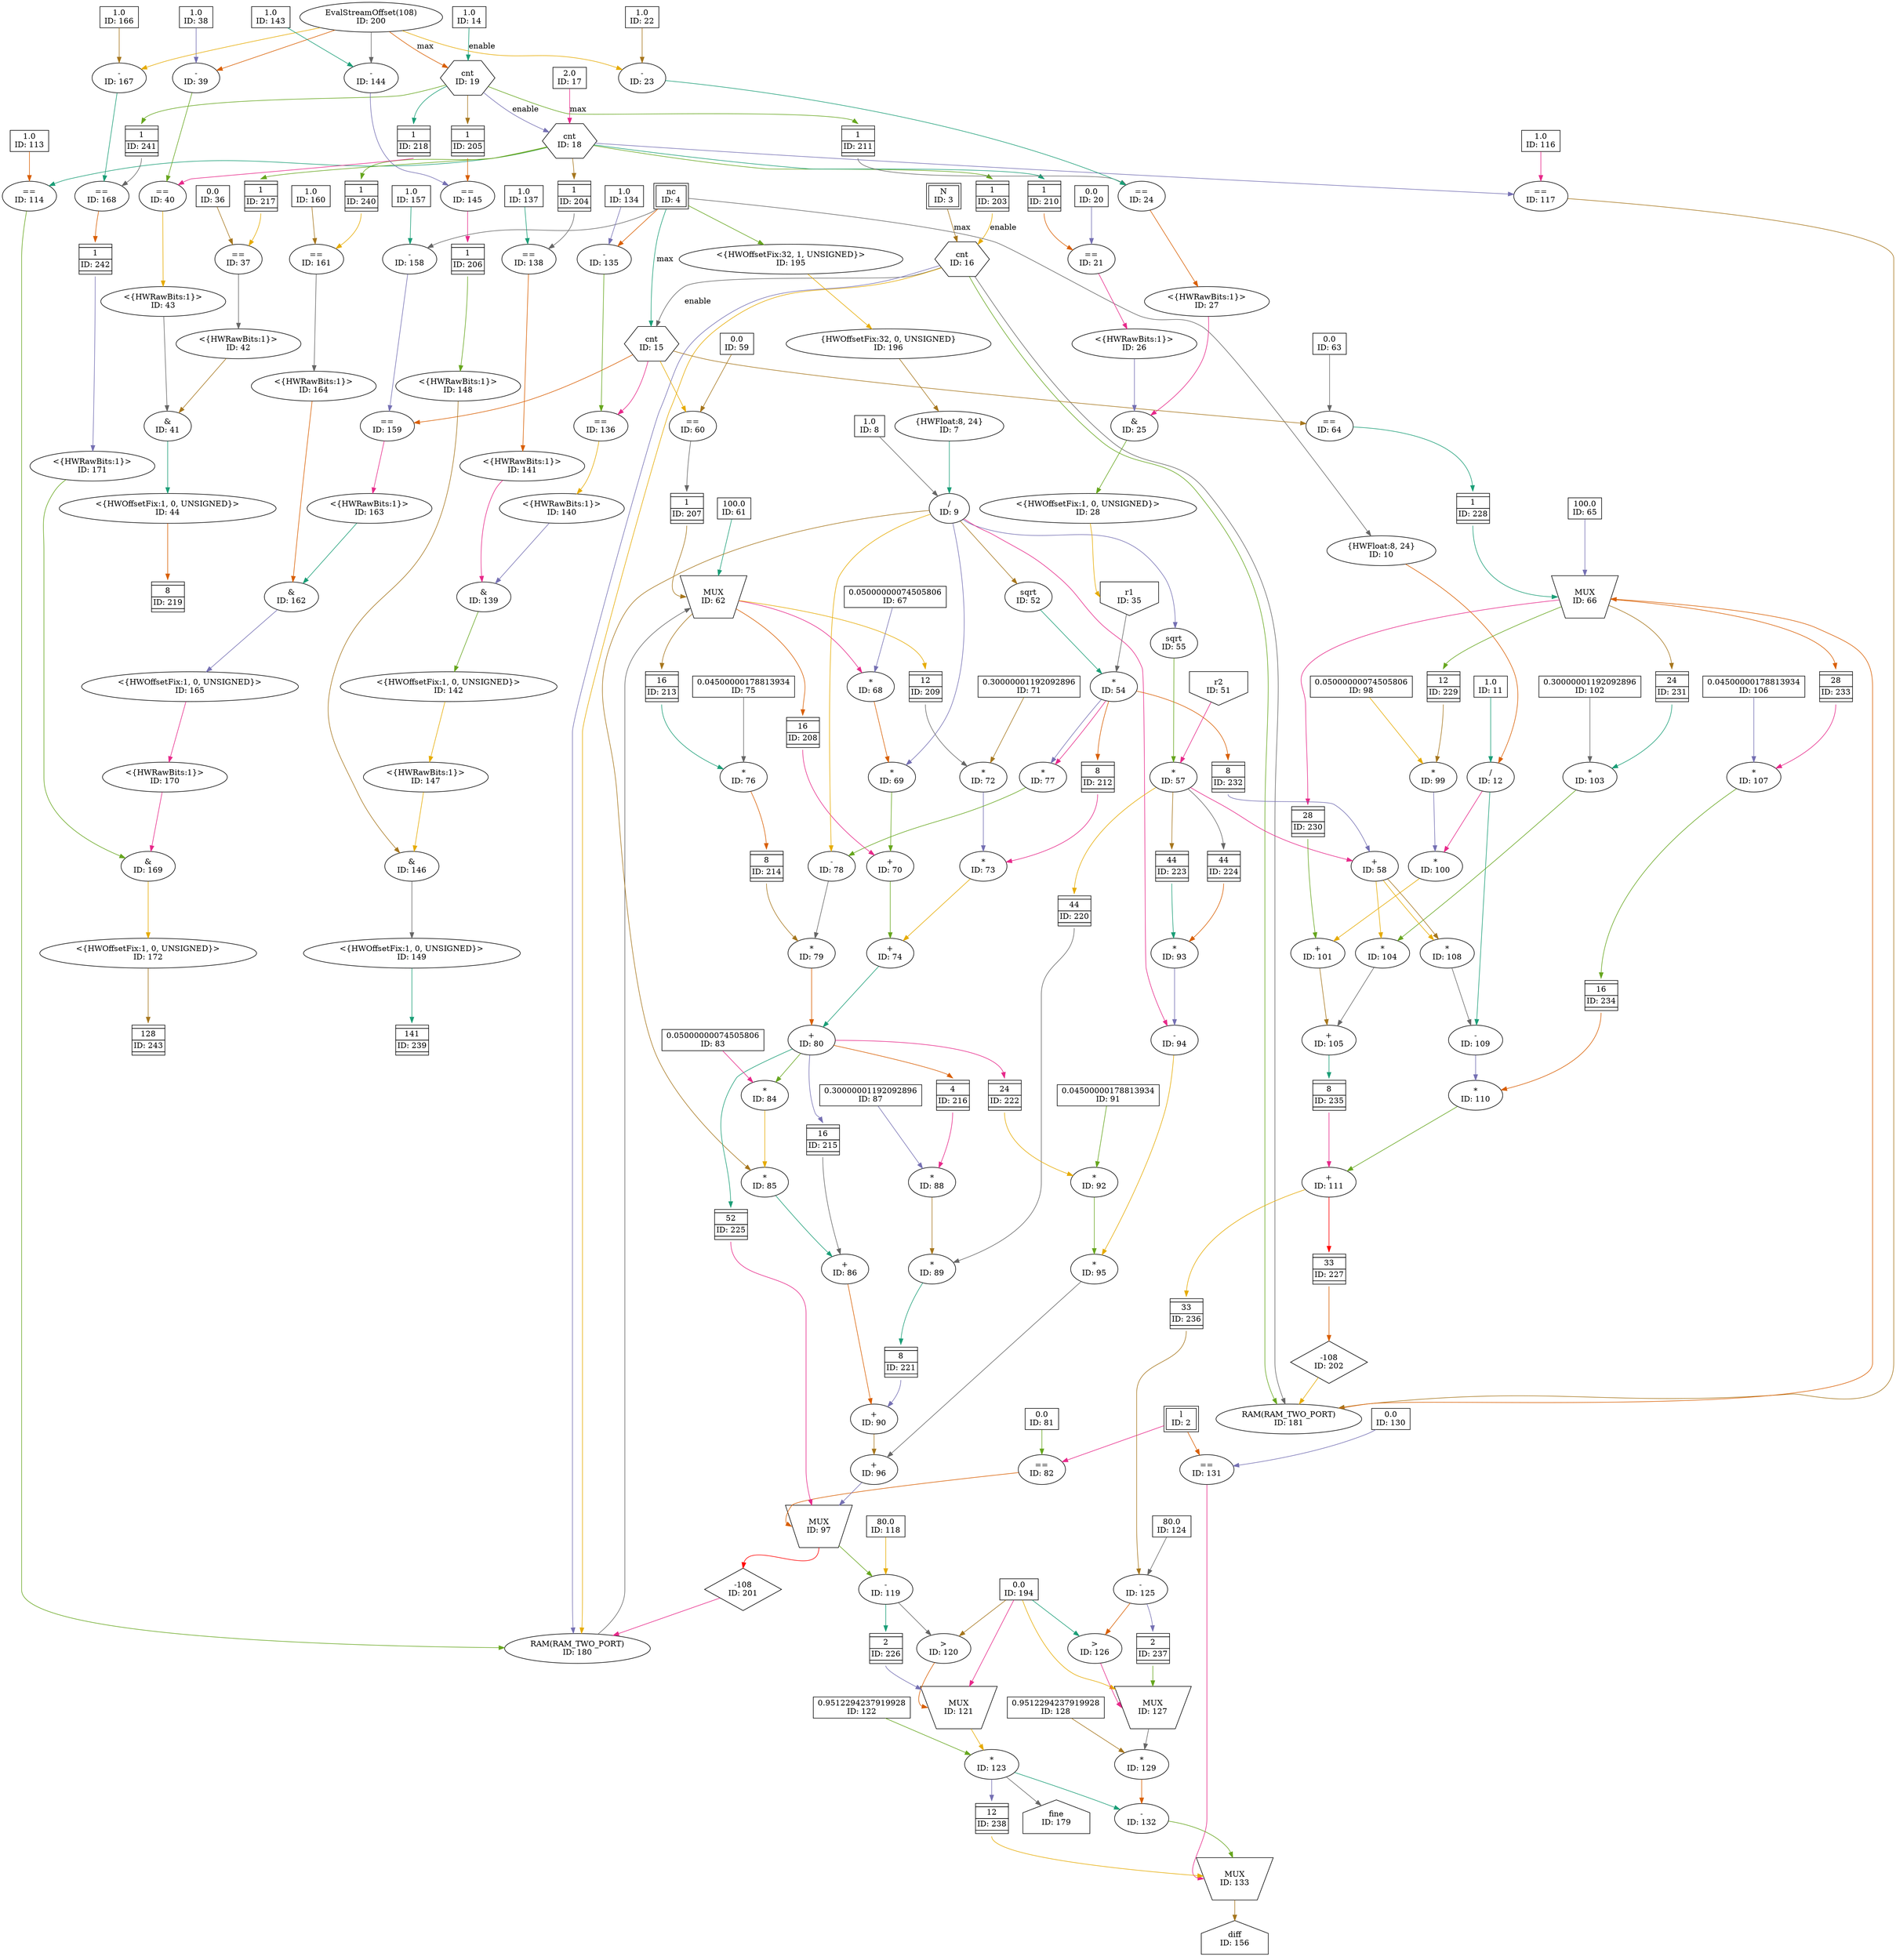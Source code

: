 digraph NebMLMCStreamKernel_scheduled_2{
	NodeConstantRawBits14 [shape=box, label="1.0\nID: 14"];
	NodeEvalStreamOffset200 [label="EvalStreamOffset(108)\nID: 200"];
	NodeCounterV119 [shape=hexagon, label="cnt\nID: 19"];
	NodeConstantDouble17 [shape=box, label="2.0\nID: 17"];
	NodeCounterV118 [shape=hexagon, label="cnt\nID: 18"];
	NodeFIFO203 [shape=plaintext, label=<<TABLE BORDER="0" CELLSPACING="0" CELLBORDER="1"> <TR><TD></TD></TR><TR><TD>1</TD></TR><TR><TD>ID: 203</TD></TR> <TR><TD></TD></TR> </TABLE>>];
	NodeInputMappedReg3 [shape=box, peripheries=2, label="N\nID: 3"];
	NodeCounterV116 [shape=hexagon, label="cnt\nID: 16"];
	NodeInputMappedReg4 [shape=box, peripheries=2, label="nc\nID: 4"];
	NodeCounterV115 [shape=hexagon, label="cnt\nID: 15"];
	NodeConstantDouble134 [shape=box, label="1.0\nID: 134"];
	NodeSub135 [label="-\nID: 135"];
	NodeEq136 [label="==\nID: 136"];
	NodeReinterpret140 [label="<{HWRawBits:1}>\nID: 140"];
	NodeFIFO204 [shape=plaintext, label=<<TABLE BORDER="0" CELLSPACING="0" CELLBORDER="1"> <TR><TD></TD></TR><TR><TD>1</TD></TR><TR><TD>ID: 204</TD></TR> <TR><TD></TD></TR> </TABLE>>];
	NodeConstantDouble137 [shape=box, label="1.0\nID: 137"];
	NodeEq138 [label="==\nID: 138"];
	NodeReinterpret141 [label="<{HWRawBits:1}>\nID: 141"];
	NodeAnd139 [label="&\nID: 139"];
	NodeReinterpret142 [label="<{HWOffsetFix:1, 0, UNSIGNED}>\nID: 142"];
	NodeReinterpret147 [label="<{HWRawBits:1}>\nID: 147"];
	NodeFIFO205 [shape=plaintext, label=<<TABLE BORDER="0" CELLSPACING="0" CELLBORDER="1"> <TR><TD></TD></TR><TR><TD>1</TD></TR><TR><TD>ID: 205</TD></TR> <TR><TD></TD></TR> </TABLE>>];
	NodeConstantDouble143 [shape=box, label="1.0\nID: 143"];
	NodeSub144 [label="-\nID: 144"];
	NodeEq145 [label="==\nID: 145"];
	NodeFIFO206 [shape=plaintext, label=<<TABLE BORDER="0" CELLSPACING="0" CELLBORDER="1"> <TR><TD></TD></TR><TR><TD>1</TD></TR><TR><TD>ID: 206</TD></TR> <TR><TD></TD></TR> </TABLE>>];
	NodeReinterpret148 [label="<{HWRawBits:1}>\nID: 148"];
	NodeAnd146 [label="&\nID: 146"];
	NodeReinterpret149 [label="<{HWOffsetFix:1, 0, UNSIGNED}>\nID: 149"];
	NodeFIFO239 [shape=plaintext, label=<<TABLE BORDER="0" CELLSPACING="0" CELLBORDER="1"> <TR><TD></TD></TR><TR><TD>141</TD></TR><TR><TD>ID: 239</TD></TR> <TR><TD></TD></TR> </TABLE>>];
	NodeInputMappedReg2 [shape=box, peripheries=2, label="l\nID: 2"];
	NodeConstantDouble130 [shape=box, label="0.0\nID: 130"];
	NodeEq131 [label="==\nID: 131"];
	NodeConstantDouble122 [shape=box, label="0.9512294237919928\nID: 122"];
	NodeConstantRawBits194 [shape=box, label="0.0\nID: 194"];
	NodeConstantDouble81 [shape=box, label="0.0\nID: 81"];
	NodeEq82 [label="==\nID: 82"];
	NodeConstantDouble59 [shape=box, label="0.0\nID: 59"];
	NodeEq60 [label="==\nID: 60"];
	NodeFIFO207 [shape=plaintext, label=<<TABLE BORDER="0" CELLSPACING="0" CELLBORDER="1"> <TR><TD></TD></TR><TR><TD>1</TD></TR><TR><TD>ID: 207</TD></TR> <TR><TD></TD></TR> </TABLE>>];
	NodeStreamOffset201 [shape=diamond, label="-108\nID: 201"];
	NodeConstantDouble113 [shape=box, label="1.0\nID: 113"];
	NodeEq114 [label="==\nID: 114"];
	NodeRAM180 [label="RAM(RAM_TWO_PORT)\nID: 180"];
	NodeConstantRawBits61 [shape=box, label="100.0\nID: 61"];
	NodeMux62 [shape=invtrapezium, label="MUX\nID: 62", height=0.5];
	NodeFIFO208 [shape=plaintext, label=<<TABLE BORDER="0" CELLSPACING="0" CELLBORDER="1"> <TR><TD></TD></TR><TR><TD>16</TD></TR><TR><TD>ID: 208</TD></TR> <TR><TD></TD></TR> </TABLE>>];
	NodeConstantDouble67 [shape=box, label="0.05000000074505806\nID: 67"];
	NodeMul68 [label="*\nID: 68"];
	NodeConstantDouble8 [shape=box, label="1.0\nID: 8"];
	NodeReinterpret195 [label="<{HWOffsetFix:32, 1, UNSIGNED}>\nID: 195"];
	NodeCast196 [label="{HWOffsetFix:32, 0, UNSIGNED}\nID: 196"];
	NodeCast7 [label="{HWFloat:8, 24}\nID: 7"];
	NodeDiv9 [label="/\nID: 9"];
	NodeMul69 [label="*\nID: 69"];
	NodeAdd70 [label="+\nID: 70"];
	NodeConstantDouble71 [shape=box, label="0.30000001192092896\nID: 71"];
	NodeFIFO209 [shape=plaintext, label=<<TABLE BORDER="0" CELLSPACING="0" CELLBORDER="1"> <TR><TD></TD></TR><TR><TD>12</TD></TR><TR><TD>ID: 209</TD></TR> <TR><TD></TD></TR> </TABLE>>];
	NodeMul72 [label="*\nID: 72"];
	NodeFIFO210 [shape=plaintext, label=<<TABLE BORDER="0" CELLSPACING="0" CELLBORDER="1"> <TR><TD></TD></TR><TR><TD>1</TD></TR><TR><TD>ID: 210</TD></TR> <TR><TD></TD></TR> </TABLE>>];
	NodeConstantDouble20 [shape=box, label="0.0\nID: 20"];
	NodeEq21 [label="==\nID: 21"];
	NodeReinterpret26 [label="<{HWRawBits:1}>\nID: 26"];
	NodeFIFO211 [shape=plaintext, label=<<TABLE BORDER="0" CELLSPACING="0" CELLBORDER="1"> <TR><TD></TD></TR><TR><TD>1</TD></TR><TR><TD>ID: 211</TD></TR> <TR><TD></TD></TR> </TABLE>>];
	NodeConstantDouble22 [shape=box, label="1.0\nID: 22"];
	NodeSub23 [label="-\nID: 23"];
	NodeEq24 [label="==\nID: 24"];
	NodeReinterpret27 [label="<{HWRawBits:1}>\nID: 27"];
	NodeAnd25 [label="&\nID: 25"];
	NodeReinterpret28 [label="<{HWOffsetFix:1, 0, UNSIGNED}>\nID: 28"];
	NodeInput35 [shape=invhouse, label="r1\nID: 35"];
	NodeSqrt52 [label="sqrt\nID: 52"];
	NodeMul54 [label="*\nID: 54"];
	NodeFIFO212 [shape=plaintext, label=<<TABLE BORDER="0" CELLSPACING="0" CELLBORDER="1"> <TR><TD></TD></TR><TR><TD>8</TD></TR><TR><TD>ID: 212</TD></TR> <TR><TD></TD></TR> </TABLE>>];
	NodeMul73 [label="*\nID: 73"];
	NodeAdd74 [label="+\nID: 74"];
	NodeConstantDouble75 [shape=box, label="0.04500000178813934\nID: 75"];
	NodeFIFO213 [shape=plaintext, label=<<TABLE BORDER="0" CELLSPACING="0" CELLBORDER="1"> <TR><TD></TD></TR><TR><TD>16</TD></TR><TR><TD>ID: 213</TD></TR> <TR><TD></TD></TR> </TABLE>>];
	NodeMul76 [label="*\nID: 76"];
	NodeFIFO214 [shape=plaintext, label=<<TABLE BORDER="0" CELLSPACING="0" CELLBORDER="1"> <TR><TD></TD></TR><TR><TD>8</TD></TR><TR><TD>ID: 214</TD></TR> <TR><TD></TD></TR> </TABLE>>];
	NodeMul77 [label="*\nID: 77"];
	NodeSub78 [label="-\nID: 78"];
	NodeMul79 [label="*\nID: 79"];
	NodeAdd80 [label="+\nID: 80"];
	NodeFIFO215 [shape=plaintext, label=<<TABLE BORDER="0" CELLSPACING="0" CELLBORDER="1"> <TR><TD></TD></TR><TR><TD>16</TD></TR><TR><TD>ID: 215</TD></TR> <TR><TD></TD></TR> </TABLE>>];
	NodeConstantDouble83 [shape=box, label="0.05000000074505806\nID: 83"];
	NodeMul84 [label="*\nID: 84"];
	NodeMul85 [label="*\nID: 85"];
	NodeAdd86 [label="+\nID: 86"];
	NodeConstantDouble87 [shape=box, label="0.30000001192092896\nID: 87"];
	NodeFIFO216 [shape=plaintext, label=<<TABLE BORDER="0" CELLSPACING="0" CELLBORDER="1"> <TR><TD></TD></TR><TR><TD>4</TD></TR><TR><TD>ID: 216</TD></TR> <TR><TD></TD></TR> </TABLE>>];
	NodeMul88 [label="*\nID: 88"];
	NodeFIFO217 [shape=plaintext, label=<<TABLE BORDER="0" CELLSPACING="0" CELLBORDER="1"> <TR><TD></TD></TR><TR><TD>1</TD></TR><TR><TD>ID: 217</TD></TR> <TR><TD></TD></TR> </TABLE>>];
	NodeConstantDouble36 [shape=box, label="0.0\nID: 36"];
	NodeEq37 [label="==\nID: 37"];
	NodeReinterpret42 [label="<{HWRawBits:1}>\nID: 42"];
	NodeFIFO218 [shape=plaintext, label=<<TABLE BORDER="0" CELLSPACING="0" CELLBORDER="1"> <TR><TD></TD></TR><TR><TD>1</TD></TR><TR><TD>ID: 218</TD></TR> <TR><TD></TD></TR> </TABLE>>];
	NodeConstantDouble38 [shape=box, label="1.0\nID: 38"];
	NodeSub39 [label="-\nID: 39"];
	NodeEq40 [label="==\nID: 40"];
	NodeReinterpret43 [label="<{HWRawBits:1}>\nID: 43"];
	NodeAnd41 [label="&\nID: 41"];
	NodeReinterpret44 [label="<{HWOffsetFix:1, 0, UNSIGNED}>\nID: 44"];
	NodeFIFO219 [shape=plaintext, label=<<TABLE BORDER="0" CELLSPACING="0" CELLBORDER="1"> <TR><TD></TD></TR><TR><TD>8</TD></TR><TR><TD>ID: 219</TD></TR> <TR><TD></TD></TR> </TABLE>>];
	NodeInput51 [shape=invhouse, label="r2\nID: 51"];
	NodeSqrt55 [label="sqrt\nID: 55"];
	NodeMul57 [label="*\nID: 57"];
	NodeFIFO220 [shape=plaintext, label=<<TABLE BORDER="0" CELLSPACING="0" CELLBORDER="1"> <TR><TD></TD></TR><TR><TD>44</TD></TR><TR><TD>ID: 220</TD></TR> <TR><TD></TD></TR> </TABLE>>];
	NodeMul89 [label="*\nID: 89"];
	NodeFIFO221 [shape=plaintext, label=<<TABLE BORDER="0" CELLSPACING="0" CELLBORDER="1"> <TR><TD></TD></TR><TR><TD>8</TD></TR><TR><TD>ID: 221</TD></TR> <TR><TD></TD></TR> </TABLE>>];
	NodeAdd90 [label="+\nID: 90"];
	NodeConstantDouble91 [shape=box, label="0.04500000178813934\nID: 91"];
	NodeFIFO222 [shape=plaintext, label=<<TABLE BORDER="0" CELLSPACING="0" CELLBORDER="1"> <TR><TD></TD></TR><TR><TD>24</TD></TR><TR><TD>ID: 222</TD></TR> <TR><TD></TD></TR> </TABLE>>];
	NodeMul92 [label="*\nID: 92"];
	NodeFIFO223 [shape=plaintext, label=<<TABLE BORDER="0" CELLSPACING="0" CELLBORDER="1"> <TR><TD></TD></TR><TR><TD>44</TD></TR><TR><TD>ID: 223</TD></TR> <TR><TD></TD></TR> </TABLE>>];
	NodeFIFO224 [shape=plaintext, label=<<TABLE BORDER="0" CELLSPACING="0" CELLBORDER="1"> <TR><TD></TD></TR><TR><TD>44</TD></TR><TR><TD>ID: 224</TD></TR> <TR><TD></TD></TR> </TABLE>>];
	NodeMul93 [label="*\nID: 93"];
	NodeSub94 [label="-\nID: 94"];
	NodeMul95 [label="*\nID: 95"];
	NodeAdd96 [label="+\nID: 96"];
	NodeFIFO225 [shape=plaintext, label=<<TABLE BORDER="0" CELLSPACING="0" CELLBORDER="1"> <TR><TD></TD></TR><TR><TD>52</TD></TR><TR><TD>ID: 225</TD></TR> <TR><TD></TD></TR> </TABLE>>];
	NodeMux97 [shape=invtrapezium, label="MUX\nID: 97", height=0.5];
	NodeConstantDouble118 [shape=box, label="80.0\nID: 118"];
	NodeSub119 [label="-\nID: 119"];
	NodeGt120 [label=">\nID: 120"];
	NodeFIFO226 [shape=plaintext, label=<<TABLE BORDER="0" CELLSPACING="0" CELLBORDER="1"> <TR><TD></TD></TR><TR><TD>2</TD></TR><TR><TD>ID: 226</TD></TR> <TR><TD></TD></TR> </TABLE>>];
	NodeMux121 [shape=invtrapezium, label="MUX\nID: 121", height=0.5];
	NodeMul123 [label="*\nID: 123"];
	NodeConstantDouble128 [shape=box, label="0.9512294237919928\nID: 128"];
	NodeConstantDouble63 [shape=box, label="0.0\nID: 63"];
	NodeEq64 [label="==\nID: 64"];
	NodeFIFO228 [shape=plaintext, label=<<TABLE BORDER="0" CELLSPACING="0" CELLBORDER="1"> <TR><TD></TD></TR><TR><TD>1</TD></TR><TR><TD>ID: 228</TD></TR> <TR><TD></TD></TR> </TABLE>>];
	NodeFIFO227 [shape=plaintext, label=<<TABLE BORDER="0" CELLSPACING="0" CELLBORDER="1"> <TR><TD></TD></TR><TR><TD>33</TD></TR><TR><TD>ID: 227</TD></TR> <TR><TD></TD></TR> </TABLE>>];
	NodeStreamOffset202 [shape=diamond, label="-108\nID: 202"];
	NodeConstantDouble116 [shape=box, label="1.0\nID: 116"];
	NodeEq117 [label="==\nID: 117"];
	NodeRAM181 [label="RAM(RAM_TWO_PORT)\nID: 181"];
	NodeConstantRawBits65 [shape=box, label="100.0\nID: 65"];
	NodeMux66 [shape=invtrapezium, label="MUX\nID: 66", height=0.5];
	NodeFIFO230 [shape=plaintext, label=<<TABLE BORDER="0" CELLSPACING="0" CELLBORDER="1"> <TR><TD></TD></TR><TR><TD>28</TD></TR><TR><TD>ID: 230</TD></TR> <TR><TD></TD></TR> </TABLE>>];
	NodeConstantDouble98 [shape=box, label="0.05000000074505806\nID: 98"];
	NodeFIFO229 [shape=plaintext, label=<<TABLE BORDER="0" CELLSPACING="0" CELLBORDER="1"> <TR><TD></TD></TR><TR><TD>12</TD></TR><TR><TD>ID: 229</TD></TR> <TR><TD></TD></TR> </TABLE>>];
	NodeMul99 [label="*\nID: 99"];
	NodeConstantDouble11 [shape=box, label="1.0\nID: 11"];
	NodeCast10 [label="{HWFloat:8, 24}\nID: 10"];
	NodeDiv12 [label="/\nID: 12"];
	NodeMul100 [label="*\nID: 100"];
	NodeAdd101 [label="+\nID: 101"];
	NodeConstantDouble102 [shape=box, label="0.30000001192092896\nID: 102"];
	NodeFIFO231 [shape=plaintext, label=<<TABLE BORDER="0" CELLSPACING="0" CELLBORDER="1"> <TR><TD></TD></TR><TR><TD>24</TD></TR><TR><TD>ID: 231</TD></TR> <TR><TD></TD></TR> </TABLE>>];
	NodeMul103 [label="*\nID: 103"];
	NodeFIFO232 [shape=plaintext, label=<<TABLE BORDER="0" CELLSPACING="0" CELLBORDER="1"> <TR><TD></TD></TR><TR><TD>8</TD></TR><TR><TD>ID: 232</TD></TR> <TR><TD></TD></TR> </TABLE>>];
	NodeAdd58 [label="+\nID: 58"];
	NodeMul104 [label="*\nID: 104"];
	NodeAdd105 [label="+\nID: 105"];
	NodeFIFO235 [shape=plaintext, label=<<TABLE BORDER="0" CELLSPACING="0" CELLBORDER="1"> <TR><TD></TD></TR><TR><TD>8</TD></TR><TR><TD>ID: 235</TD></TR> <TR><TD></TD></TR> </TABLE>>];
	NodeConstantDouble106 [shape=box, label="0.04500000178813934\nID: 106"];
	NodeFIFO233 [shape=plaintext, label=<<TABLE BORDER="0" CELLSPACING="0" CELLBORDER="1"> <TR><TD></TD></TR><TR><TD>28</TD></TR><TR><TD>ID: 233</TD></TR> <TR><TD></TD></TR> </TABLE>>];
	NodeMul107 [label="*\nID: 107"];
	NodeFIFO234 [shape=plaintext, label=<<TABLE BORDER="0" CELLSPACING="0" CELLBORDER="1"> <TR><TD></TD></TR><TR><TD>16</TD></TR><TR><TD>ID: 234</TD></TR> <TR><TD></TD></TR> </TABLE>>];
	NodeMul108 [label="*\nID: 108"];
	NodeSub109 [label="-\nID: 109"];
	NodeMul110 [label="*\nID: 110"];
	NodeAdd111 [label="+\nID: 111"];
	NodeFIFO236 [shape=plaintext, label=<<TABLE BORDER="0" CELLSPACING="0" CELLBORDER="1"> <TR><TD></TD></TR><TR><TD>33</TD></TR><TR><TD>ID: 236</TD></TR> <TR><TD></TD></TR> </TABLE>>];
	NodeConstantDouble124 [shape=box, label="80.0\nID: 124"];
	NodeSub125 [label="-\nID: 125"];
	NodeGt126 [label=">\nID: 126"];
	NodeFIFO237 [shape=plaintext, label=<<TABLE BORDER="0" CELLSPACING="0" CELLBORDER="1"> <TR><TD></TD></TR><TR><TD>2</TD></TR><TR><TD>ID: 237</TD></TR> <TR><TD></TD></TR> </TABLE>>];
	NodeMux127 [shape=invtrapezium, label="MUX\nID: 127", height=0.5];
	NodeMul129 [label="*\nID: 129"];
	NodeSub132 [label="-\nID: 132"];
	NodeFIFO238 [shape=plaintext, label=<<TABLE BORDER="0" CELLSPACING="0" CELLBORDER="1"> <TR><TD></TD></TR><TR><TD>12</TD></TR><TR><TD>ID: 238</TD></TR> <TR><TD></TD></TR> </TABLE>>];
	NodeMux133 [shape=invtrapezium, label="MUX\nID: 133", height=0.5];
	NodeOutput156 [shape=house, label="diff\nID: 156"];
	NodeConstantDouble157 [shape=box, label="1.0\nID: 157"];
	NodeSub158 [label="-\nID: 158"];
	NodeEq159 [label="==\nID: 159"];
	NodeReinterpret163 [label="<{HWRawBits:1}>\nID: 163"];
	NodeFIFO240 [shape=plaintext, label=<<TABLE BORDER="0" CELLSPACING="0" CELLBORDER="1"> <TR><TD></TD></TR><TR><TD>1</TD></TR><TR><TD>ID: 240</TD></TR> <TR><TD></TD></TR> </TABLE>>];
	NodeConstantDouble160 [shape=box, label="1.0\nID: 160"];
	NodeEq161 [label="==\nID: 161"];
	NodeReinterpret164 [label="<{HWRawBits:1}>\nID: 164"];
	NodeAnd162 [label="&\nID: 162"];
	NodeReinterpret165 [label="<{HWOffsetFix:1, 0, UNSIGNED}>\nID: 165"];
	NodeReinterpret170 [label="<{HWRawBits:1}>\nID: 170"];
	NodeFIFO241 [shape=plaintext, label=<<TABLE BORDER="0" CELLSPACING="0" CELLBORDER="1"> <TR><TD></TD></TR><TR><TD>1</TD></TR><TR><TD>ID: 241</TD></TR> <TR><TD></TD></TR> </TABLE>>];
	NodeConstantDouble166 [shape=box, label="1.0\nID: 166"];
	NodeSub167 [label="-\nID: 167"];
	NodeEq168 [label="==\nID: 168"];
	NodeFIFO242 [shape=plaintext, label=<<TABLE BORDER="0" CELLSPACING="0" CELLBORDER="1"> <TR><TD></TD></TR><TR><TD>1</TD></TR><TR><TD>ID: 242</TD></TR> <TR><TD></TD></TR> </TABLE>>];
	NodeReinterpret171 [label="<{HWRawBits:1}>\nID: 171"];
	NodeAnd169 [label="&\nID: 169"];
	NodeReinterpret172 [label="<{HWOffsetFix:1, 0, UNSIGNED}>\nID: 172"];
	NodeFIFO243 [shape=plaintext, label=<<TABLE BORDER="0" CELLSPACING="0" CELLBORDER="1"> <TR><TD></TD></TR><TR><TD>128</TD></TR><TR><TD>ID: 243</TD></TR> <TR><TD></TD></TR> </TABLE>>];
	NodeOutput179 [shape=house, label="fine\nID: 179"];
	NodeConstantRawBits14 -> NodeCounterV119[label="enable" color="/dark28/1" photon_data="EDGE,SrcNode:14,SrcNodePort:value"];
	NodeEvalStreamOffset200 -> NodeCounterV119[label="max" color="/dark28/2" photon_data="EDGE,SrcNode:200,SrcNodePort:output"];
	NodeCounterV119 -> NodeCounterV118[label="enable" color="/dark28/3" photon_data="EDGE,SrcNode:19,SrcNodePort:wrap"];
	NodeConstantDouble17 -> NodeCounterV118[label="max" color="/dark28/4" photon_data="EDGE,SrcNode:17,SrcNodePort:value"];
	NodeCounterV118 -> NodeFIFO203[headport="n" color="/dark28/5" photon_data="EDGE,SrcNode:18,SrcNodePort:wrap"];
	NodeFIFO203 -> NodeCounterV116[label="enable" tailport="s" color="/dark28/6" photon_data="EDGE,SrcNode:203,SrcNodePort:output"];
	NodeInputMappedReg3 -> NodeCounterV116[label="max" color="/dark28/7" photon_data="EDGE,SrcNode:3,SrcNodePort:N"];
	NodeCounterV116 -> NodeCounterV115[label="enable" color="/dark28/8" photon_data="EDGE,SrcNode:16,SrcNodePort:wrap"];
	NodeInputMappedReg4 -> NodeCounterV115[label="max" color="/dark28/1" photon_data="EDGE,SrcNode:4,SrcNodePort:nc"];
	NodeInputMappedReg4 -> NodeSub135[color="/dark28/2" photon_data="EDGE,SrcNode:4,SrcNodePort:nc"];
	NodeConstantDouble134 -> NodeSub135[color="/dark28/3" photon_data="EDGE,SrcNode:134,SrcNodePort:value"];
	NodeCounterV115 -> NodeEq136[color="/dark28/4" photon_data="EDGE,SrcNode:15,SrcNodePort:count"];
	NodeSub135 -> NodeEq136[color="/dark28/5" photon_data="EDGE,SrcNode:135,SrcNodePort:result"];
	NodeEq136 -> NodeReinterpret140[color="/dark28/6" photon_data="EDGE,SrcNode:136,SrcNodePort:result"];
	NodeCounterV118 -> NodeFIFO204[headport="n" color="/dark28/7" photon_data="EDGE,SrcNode:18,SrcNodePort:count"];
	NodeFIFO204 -> NodeEq138[tailport="s" color="/dark28/8" photon_data="EDGE,SrcNode:204,SrcNodePort:output"];
	NodeConstantDouble137 -> NodeEq138[color="/dark28/1" photon_data="EDGE,SrcNode:137,SrcNodePort:value"];
	NodeEq138 -> NodeReinterpret141[color="/dark28/2" photon_data="EDGE,SrcNode:138,SrcNodePort:result"];
	NodeReinterpret140 -> NodeAnd139[color="/dark28/3" photon_data="EDGE,SrcNode:140,SrcNodePort:output"];
	NodeReinterpret141 -> NodeAnd139[color="/dark28/4" photon_data="EDGE,SrcNode:141,SrcNodePort:output"];
	NodeAnd139 -> NodeReinterpret142[color="/dark28/5" photon_data="EDGE,SrcNode:139,SrcNodePort:result"];
	NodeReinterpret142 -> NodeReinterpret147[color="/dark28/6" photon_data="EDGE,SrcNode:142,SrcNodePort:output"];
	NodeCounterV119 -> NodeFIFO205[headport="n" color="/dark28/7" photon_data="EDGE,SrcNode:19,SrcNodePort:count"];
	NodeEvalStreamOffset200 -> NodeSub144[color="/dark28/8" photon_data="EDGE,SrcNode:200,SrcNodePort:output"];
	NodeConstantDouble143 -> NodeSub144[color="/dark28/1" photon_data="EDGE,SrcNode:143,SrcNodePort:value"];
	NodeFIFO205 -> NodeEq145[tailport="s" color="/dark28/2" photon_data="EDGE,SrcNode:205,SrcNodePort:output"];
	NodeSub144 -> NodeEq145[color="/dark28/3" photon_data="EDGE,SrcNode:144,SrcNodePort:result"];
	NodeEq145 -> NodeFIFO206[headport="n" color="/dark28/4" photon_data="EDGE,SrcNode:145,SrcNodePort:result"];
	NodeFIFO206 -> NodeReinterpret148[tailport="s" color="/dark28/5" photon_data="EDGE,SrcNode:206,SrcNodePort:output"];
	NodeReinterpret147 -> NodeAnd146[color="/dark28/6" photon_data="EDGE,SrcNode:147,SrcNodePort:output"];
	NodeReinterpret148 -> NodeAnd146[color="/dark28/7" photon_data="EDGE,SrcNode:148,SrcNodePort:output"];
	NodeAnd146 -> NodeReinterpret149[color="/dark28/8" photon_data="EDGE,SrcNode:146,SrcNodePort:result"];
	NodeReinterpret149 -> NodeFIFO239[color="/dark28/1" ];
	NodeInputMappedReg2 -> NodeEq131[color="/dark28/2" photon_data="EDGE,SrcNode:2,SrcNodePort:l"];
	NodeConstantDouble130 -> NodeEq131[color="/dark28/3" photon_data="EDGE,SrcNode:130,SrcNodePort:value"];
	NodeInputMappedReg2 -> NodeEq82[color="/dark28/4" photon_data="EDGE,SrcNode:2,SrcNodePort:l"];
	NodeConstantDouble81 -> NodeEq82[color="/dark28/5" photon_data="EDGE,SrcNode:81,SrcNodePort:value"];
	NodeCounterV115 -> NodeEq60[color="/dark28/6" photon_data="EDGE,SrcNode:15,SrcNodePort:count"];
	NodeConstantDouble59 -> NodeEq60[color="/dark28/7" photon_data="EDGE,SrcNode:59,SrcNodePort:value"];
	NodeEq60 -> NodeFIFO207[headport="n" color="/dark28/8" photon_data="EDGE,SrcNode:60,SrcNodePort:result"];
	NodeMux97 -> NodeStreamOffset201[headport="n", tailport="s", color=red photon_data="EDGE,SrcNode:97,SrcNodePort:result"];
	NodeCounterV118 -> NodeEq114[color="/dark28/1" photon_data="EDGE,SrcNode:18,SrcNodePort:count"];
	NodeConstantDouble113 -> NodeEq114[color="/dark28/2" photon_data="EDGE,SrcNode:113,SrcNodePort:value"];
	NodeCounterV116 -> NodeRAM180[color="/dark28/3" photon_data="EDGE,SrcNode:16,SrcNodePort:count"];
	NodeStreamOffset201 -> NodeRAM180[color="/dark28/4" photon_data="EDGE,SrcNode:201,SrcNodePort:output"];
	NodeEq114 -> NodeRAM180[color="/dark28/5" photon_data="EDGE,SrcNode:114,SrcNodePort:result"];
	NodeCounterV116 -> NodeRAM180[color="/dark28/6" photon_data="EDGE,SrcNode:16,SrcNodePort:count"];
	NodeFIFO207 -> NodeMux62[tailport="s" headport="w" color="/dark28/7" photon_data="EDGE,SrcNode:207,SrcNodePort:output"];
	NodeRAM180 -> NodeMux62[color="/dark28/8" photon_data="EDGE,SrcNode:180,SrcNodePort:doutb"];
	NodeConstantRawBits61 -> NodeMux62[color="/dark28/1" photon_data="EDGE,SrcNode:61,SrcNodePort:value"];
	NodeMux62 -> NodeFIFO208[headport="n" color="/dark28/2" photon_data="EDGE,SrcNode:62,SrcNodePort:result"];
	NodeConstantDouble67 -> NodeMul68[color="/dark28/3" photon_data="EDGE,SrcNode:67,SrcNodePort:value"];
	NodeMux62 -> NodeMul68[color="/dark28/4" photon_data="EDGE,SrcNode:62,SrcNodePort:result"];
	NodeInputMappedReg4 -> NodeReinterpret195[color="/dark28/5" photon_data="EDGE,SrcNode:4,SrcNodePort:nc"];
	NodeReinterpret195 -> NodeCast196[color="/dark28/6" photon_data="EDGE,SrcNode:195,SrcNodePort:output"];
	NodeCast196 -> NodeCast7[color="/dark28/7" photon_data="EDGE,SrcNode:196,SrcNodePort:o"];
	NodeConstantDouble8 -> NodeDiv9[color="/dark28/8" photon_data="EDGE,SrcNode:8,SrcNodePort:value"];
	NodeCast7 -> NodeDiv9[color="/dark28/1" photon_data="EDGE,SrcNode:7,SrcNodePort:o"];
	NodeMul68 -> NodeMul69[color="/dark28/2" photon_data="EDGE,SrcNode:68,SrcNodePort:result"];
	NodeDiv9 -> NodeMul69[color="/dark28/3" photon_data="EDGE,SrcNode:9,SrcNodePort:result"];
	NodeFIFO208 -> NodeAdd70[tailport="s" color="/dark28/4" photon_data="EDGE,SrcNode:208,SrcNodePort:output"];
	NodeMul69 -> NodeAdd70[color="/dark28/5" photon_data="EDGE,SrcNode:69,SrcNodePort:result"];
	NodeMux62 -> NodeFIFO209[headport="n" color="/dark28/6" photon_data="EDGE,SrcNode:62,SrcNodePort:result"];
	NodeConstantDouble71 -> NodeMul72[color="/dark28/7" photon_data="EDGE,SrcNode:71,SrcNodePort:value"];
	NodeFIFO209 -> NodeMul72[tailport="s" color="/dark28/8" photon_data="EDGE,SrcNode:209,SrcNodePort:output"];
	NodeCounterV118 -> NodeFIFO210[headport="n" color="/dark28/1" photon_data="EDGE,SrcNode:18,SrcNodePort:count"];
	NodeFIFO210 -> NodeEq21[tailport="s" color="/dark28/2" photon_data="EDGE,SrcNode:210,SrcNodePort:output"];
	NodeConstantDouble20 -> NodeEq21[color="/dark28/3" photon_data="EDGE,SrcNode:20,SrcNodePort:value"];
	NodeEq21 -> NodeReinterpret26[color="/dark28/4" photon_data="EDGE,SrcNode:21,SrcNodePort:result"];
	NodeCounterV119 -> NodeFIFO211[headport="n" color="/dark28/5" photon_data="EDGE,SrcNode:19,SrcNodePort:count"];
	NodeEvalStreamOffset200 -> NodeSub23[color="/dark28/6" photon_data="EDGE,SrcNode:200,SrcNodePort:output"];
	NodeConstantDouble22 -> NodeSub23[color="/dark28/7" photon_data="EDGE,SrcNode:22,SrcNodePort:value"];
	NodeFIFO211 -> NodeEq24[tailport="s" color="/dark28/8" photon_data="EDGE,SrcNode:211,SrcNodePort:output"];
	NodeSub23 -> NodeEq24[color="/dark28/1" photon_data="EDGE,SrcNode:23,SrcNodePort:result"];
	NodeEq24 -> NodeReinterpret27[color="/dark28/2" photon_data="EDGE,SrcNode:24,SrcNodePort:result"];
	NodeReinterpret26 -> NodeAnd25[color="/dark28/3" photon_data="EDGE,SrcNode:26,SrcNodePort:output"];
	NodeReinterpret27 -> NodeAnd25[color="/dark28/4" photon_data="EDGE,SrcNode:27,SrcNodePort:output"];
	NodeAnd25 -> NodeReinterpret28[color="/dark28/5" photon_data="EDGE,SrcNode:25,SrcNodePort:result"];
	NodeReinterpret28 -> NodeInput35[headport="w" color="/dark28/6" ];
	NodeDiv9 -> NodeSqrt52[color="/dark28/7" photon_data="EDGE,SrcNode:9,SrcNodePort:result"];
	NodeInput35 -> NodeMul54[color="/dark28/8" photon_data="EDGE,SrcNode:35,SrcNodePort:data"];
	NodeSqrt52 -> NodeMul54[color="/dark28/1" photon_data="EDGE,SrcNode:52,SrcNodePort:result"];
	NodeMul54 -> NodeFIFO212[headport="n" color="/dark28/2" photon_data="EDGE,SrcNode:54,SrcNodePort:result"];
	NodeMul72 -> NodeMul73[color="/dark28/3" photon_data="EDGE,SrcNode:72,SrcNodePort:result"];
	NodeFIFO212 -> NodeMul73[tailport="s" color="/dark28/4" photon_data="EDGE,SrcNode:212,SrcNodePort:output"];
	NodeAdd70 -> NodeAdd74[color="/dark28/5" photon_data="EDGE,SrcNode:70,SrcNodePort:result"];
	NodeMul73 -> NodeAdd74[color="/dark28/6" photon_data="EDGE,SrcNode:73,SrcNodePort:result"];
	NodeMux62 -> NodeFIFO213[headport="n" color="/dark28/7" photon_data="EDGE,SrcNode:62,SrcNodePort:result"];
	NodeConstantDouble75 -> NodeMul76[color="/dark28/8" photon_data="EDGE,SrcNode:75,SrcNodePort:value"];
	NodeFIFO213 -> NodeMul76[tailport="s" color="/dark28/1" photon_data="EDGE,SrcNode:213,SrcNodePort:output"];
	NodeMul76 -> NodeFIFO214[headport="n" color="/dark28/2" photon_data="EDGE,SrcNode:76,SrcNodePort:result"];
	NodeMul54 -> NodeMul77[color="/dark28/3" photon_data="EDGE,SrcNode:54,SrcNodePort:result"];
	NodeMul54 -> NodeMul77[color="/dark28/4" photon_data="EDGE,SrcNode:54,SrcNodePort:result"];
	NodeMul77 -> NodeSub78[color="/dark28/5" photon_data="EDGE,SrcNode:77,SrcNodePort:result"];
	NodeDiv9 -> NodeSub78[color="/dark28/6" photon_data="EDGE,SrcNode:9,SrcNodePort:result"];
	NodeFIFO214 -> NodeMul79[tailport="s" color="/dark28/7" photon_data="EDGE,SrcNode:214,SrcNodePort:output"];
	NodeSub78 -> NodeMul79[color="/dark28/8" photon_data="EDGE,SrcNode:78,SrcNodePort:result"];
	NodeAdd74 -> NodeAdd80[color="/dark28/1" photon_data="EDGE,SrcNode:74,SrcNodePort:result"];
	NodeMul79 -> NodeAdd80[color="/dark28/2" photon_data="EDGE,SrcNode:79,SrcNodePort:result"];
	NodeAdd80 -> NodeFIFO215[headport="n" color="/dark28/3" photon_data="EDGE,SrcNode:80,SrcNodePort:result"];
	NodeConstantDouble83 -> NodeMul84[color="/dark28/4" photon_data="EDGE,SrcNode:83,SrcNodePort:value"];
	NodeAdd80 -> NodeMul84[color="/dark28/5" photon_data="EDGE,SrcNode:80,SrcNodePort:result"];
	NodeMul84 -> NodeMul85[color="/dark28/6" photon_data="EDGE,SrcNode:84,SrcNodePort:result"];
	NodeDiv9 -> NodeMul85[color="/dark28/7" photon_data="EDGE,SrcNode:9,SrcNodePort:result"];
	NodeFIFO215 -> NodeAdd86[tailport="s" color="/dark28/8" photon_data="EDGE,SrcNode:215,SrcNodePort:output"];
	NodeMul85 -> NodeAdd86[color="/dark28/1" photon_data="EDGE,SrcNode:85,SrcNodePort:result"];
	NodeAdd80 -> NodeFIFO216[headport="n" color="/dark28/2" photon_data="EDGE,SrcNode:80,SrcNodePort:result"];
	NodeConstantDouble87 -> NodeMul88[color="/dark28/3" photon_data="EDGE,SrcNode:87,SrcNodePort:value"];
	NodeFIFO216 -> NodeMul88[tailport="s" color="/dark28/4" photon_data="EDGE,SrcNode:216,SrcNodePort:output"];
	NodeCounterV118 -> NodeFIFO217[headport="n" color="/dark28/5" photon_data="EDGE,SrcNode:18,SrcNodePort:count"];
	NodeFIFO217 -> NodeEq37[tailport="s" color="/dark28/6" photon_data="EDGE,SrcNode:217,SrcNodePort:output"];
	NodeConstantDouble36 -> NodeEq37[color="/dark28/7" photon_data="EDGE,SrcNode:36,SrcNodePort:value"];
	NodeEq37 -> NodeReinterpret42[color="/dark28/8" photon_data="EDGE,SrcNode:37,SrcNodePort:result"];
	NodeCounterV119 -> NodeFIFO218[headport="n" color="/dark28/1" photon_data="EDGE,SrcNode:19,SrcNodePort:count"];
	NodeEvalStreamOffset200 -> NodeSub39[color="/dark28/2" photon_data="EDGE,SrcNode:200,SrcNodePort:output"];
	NodeConstantDouble38 -> NodeSub39[color="/dark28/3" photon_data="EDGE,SrcNode:38,SrcNodePort:value"];
	NodeFIFO218 -> NodeEq40[tailport="s" color="/dark28/4" photon_data="EDGE,SrcNode:218,SrcNodePort:output"];
	NodeSub39 -> NodeEq40[color="/dark28/5" photon_data="EDGE,SrcNode:39,SrcNodePort:result"];
	NodeEq40 -> NodeReinterpret43[color="/dark28/6" photon_data="EDGE,SrcNode:40,SrcNodePort:result"];
	NodeReinterpret42 -> NodeAnd41[color="/dark28/7" photon_data="EDGE,SrcNode:42,SrcNodePort:output"];
	NodeReinterpret43 -> NodeAnd41[color="/dark28/8" photon_data="EDGE,SrcNode:43,SrcNodePort:output"];
	NodeAnd41 -> NodeReinterpret44[color="/dark28/1" photon_data="EDGE,SrcNode:41,SrcNodePort:result"];
	NodeReinterpret44 -> NodeFIFO219[color="/dark28/2" ];
	NodeDiv9 -> NodeSqrt55[color="/dark28/3" photon_data="EDGE,SrcNode:9,SrcNodePort:result"];
	NodeInput51 -> NodeMul57[color="/dark28/4" photon_data="EDGE,SrcNode:51,SrcNodePort:data"];
	NodeSqrt55 -> NodeMul57[color="/dark28/5" photon_data="EDGE,SrcNode:55,SrcNodePort:result"];
	NodeMul57 -> NodeFIFO220[headport="n" color="/dark28/6" photon_data="EDGE,SrcNode:57,SrcNodePort:result"];
	NodeMul88 -> NodeMul89[color="/dark28/7" photon_data="EDGE,SrcNode:88,SrcNodePort:result"];
	NodeFIFO220 -> NodeMul89[tailport="s" color="/dark28/8" photon_data="EDGE,SrcNode:220,SrcNodePort:output"];
	NodeMul89 -> NodeFIFO221[headport="n" color="/dark28/1" photon_data="EDGE,SrcNode:89,SrcNodePort:result"];
	NodeAdd86 -> NodeAdd90[color="/dark28/2" photon_data="EDGE,SrcNode:86,SrcNodePort:result"];
	NodeFIFO221 -> NodeAdd90[tailport="s" color="/dark28/3" photon_data="EDGE,SrcNode:221,SrcNodePort:output"];
	NodeAdd80 -> NodeFIFO222[headport="n" color="/dark28/4" photon_data="EDGE,SrcNode:80,SrcNodePort:result"];
	NodeConstantDouble91 -> NodeMul92[color="/dark28/5" photon_data="EDGE,SrcNode:91,SrcNodePort:value"];
	NodeFIFO222 -> NodeMul92[tailport="s" color="/dark28/6" photon_data="EDGE,SrcNode:222,SrcNodePort:output"];
	NodeMul57 -> NodeFIFO223[headport="n" color="/dark28/7" photon_data="EDGE,SrcNode:57,SrcNodePort:result"];
	NodeMul57 -> NodeFIFO224[headport="n" color="/dark28/8" photon_data="EDGE,SrcNode:57,SrcNodePort:result"];
	NodeFIFO223 -> NodeMul93[tailport="s" color="/dark28/1" photon_data="EDGE,SrcNode:223,SrcNodePort:output"];
	NodeFIFO224 -> NodeMul93[tailport="s" color="/dark28/2" photon_data="EDGE,SrcNode:224,SrcNodePort:output"];
	NodeMul93 -> NodeSub94[color="/dark28/3" photon_data="EDGE,SrcNode:93,SrcNodePort:result"];
	NodeDiv9 -> NodeSub94[color="/dark28/4" photon_data="EDGE,SrcNode:9,SrcNodePort:result"];
	NodeMul92 -> NodeMul95[color="/dark28/5" photon_data="EDGE,SrcNode:92,SrcNodePort:result"];
	NodeSub94 -> NodeMul95[color="/dark28/6" photon_data="EDGE,SrcNode:94,SrcNodePort:result"];
	NodeAdd90 -> NodeAdd96[color="/dark28/7" photon_data="EDGE,SrcNode:90,SrcNodePort:result"];
	NodeMul95 -> NodeAdd96[color="/dark28/8" photon_data="EDGE,SrcNode:95,SrcNodePort:result"];
	NodeAdd80 -> NodeFIFO225[headport="n" color="/dark28/1" photon_data="EDGE,SrcNode:80,SrcNodePort:result"];
	NodeEq82 -> NodeMux97[headport="w" color="/dark28/2" photon_data="EDGE,SrcNode:82,SrcNodePort:result"];
	NodeAdd96 -> NodeMux97[color="/dark28/3" photon_data="EDGE,SrcNode:96,SrcNodePort:result"];
	NodeFIFO225 -> NodeMux97[tailport="s" color="/dark28/4" photon_data="EDGE,SrcNode:225,SrcNodePort:output"];
	NodeMux97 -> NodeSub119[color="/dark28/5" photon_data="EDGE,SrcNode:97,SrcNodePort:result"];
	NodeConstantDouble118 -> NodeSub119[color="/dark28/6" photon_data="EDGE,SrcNode:118,SrcNodePort:value"];
	NodeConstantRawBits194 -> NodeGt120[color="/dark28/7" photon_data="EDGE,SrcNode:194,SrcNodePort:value"];
	NodeSub119 -> NodeGt120[color="/dark28/8" photon_data="EDGE,SrcNode:119,SrcNodePort:result"];
	NodeSub119 -> NodeFIFO226[headport="n" color="/dark28/1" photon_data="EDGE,SrcNode:119,SrcNodePort:result"];
	NodeGt120 -> NodeMux121[headport="w" color="/dark28/2" photon_data="EDGE,SrcNode:120,SrcNodePort:result"];
	NodeFIFO226 -> NodeMux121[tailport="s" color="/dark28/3" photon_data="EDGE,SrcNode:226,SrcNodePort:output"];
	NodeConstantRawBits194 -> NodeMux121[color="/dark28/4" photon_data="EDGE,SrcNode:194,SrcNodePort:value"];
	NodeConstantDouble122 -> NodeMul123[color="/dark28/5" photon_data="EDGE,SrcNode:122,SrcNodePort:value"];
	NodeMux121 -> NodeMul123[color="/dark28/6" photon_data="EDGE,SrcNode:121,SrcNodePort:result"];
	NodeCounterV115 -> NodeEq64[color="/dark28/7" photon_data="EDGE,SrcNode:15,SrcNodePort:count"];
	NodeConstantDouble63 -> NodeEq64[color="/dark28/8" photon_data="EDGE,SrcNode:63,SrcNodePort:value"];
	NodeEq64 -> NodeFIFO228[headport="n" color="/dark28/1" photon_data="EDGE,SrcNode:64,SrcNodePort:result"];
	NodeAdd111 -> NodeFIFO227[headport="n" headport="n", tailport="s", color=red photon_data="EDGE,SrcNode:111,SrcNodePort:result"];
	NodeFIFO227 -> NodeStreamOffset202[tailport="s" color="/dark28/2" photon_data="EDGE,SrcNode:227,SrcNodePort:output"];
	NodeCounterV118 -> NodeEq117[color="/dark28/3" photon_data="EDGE,SrcNode:18,SrcNodePort:count"];
	NodeConstantDouble116 -> NodeEq117[color="/dark28/4" photon_data="EDGE,SrcNode:116,SrcNodePort:value"];
	NodeCounterV116 -> NodeRAM181[color="/dark28/5" photon_data="EDGE,SrcNode:16,SrcNodePort:count"];
	NodeStreamOffset202 -> NodeRAM181[color="/dark28/6" photon_data="EDGE,SrcNode:202,SrcNodePort:output"];
	NodeEq117 -> NodeRAM181[color="/dark28/7" photon_data="EDGE,SrcNode:117,SrcNodePort:result"];
	NodeCounterV116 -> NodeRAM181[color="/dark28/8" photon_data="EDGE,SrcNode:16,SrcNodePort:count"];
	NodeFIFO228 -> NodeMux66[tailport="s" headport="w" color="/dark28/1" photon_data="EDGE,SrcNode:228,SrcNodePort:output"];
	NodeRAM181 -> NodeMux66[color="/dark28/2" photon_data="EDGE,SrcNode:181,SrcNodePort:doutb"];
	NodeConstantRawBits65 -> NodeMux66[color="/dark28/3" photon_data="EDGE,SrcNode:65,SrcNodePort:value"];
	NodeMux66 -> NodeFIFO230[headport="n" color="/dark28/4" photon_data="EDGE,SrcNode:66,SrcNodePort:result"];
	NodeMux66 -> NodeFIFO229[headport="n" color="/dark28/5" photon_data="EDGE,SrcNode:66,SrcNodePort:result"];
	NodeConstantDouble98 -> NodeMul99[color="/dark28/6" photon_data="EDGE,SrcNode:98,SrcNodePort:value"];
	NodeFIFO229 -> NodeMul99[tailport="s" color="/dark28/7" photon_data="EDGE,SrcNode:229,SrcNodePort:output"];
	NodeInputMappedReg4 -> NodeCast10[color="/dark28/8" photon_data="EDGE,SrcNode:4,SrcNodePort:nc"];
	NodeConstantDouble11 -> NodeDiv12[color="/dark28/1" photon_data="EDGE,SrcNode:11,SrcNodePort:value"];
	NodeCast10 -> NodeDiv12[color="/dark28/2" photon_data="EDGE,SrcNode:10,SrcNodePort:o"];
	NodeMul99 -> NodeMul100[color="/dark28/3" photon_data="EDGE,SrcNode:99,SrcNodePort:result"];
	NodeDiv12 -> NodeMul100[color="/dark28/4" photon_data="EDGE,SrcNode:12,SrcNodePort:result"];
	NodeFIFO230 -> NodeAdd101[tailport="s" color="/dark28/5" photon_data="EDGE,SrcNode:230,SrcNodePort:output"];
	NodeMul100 -> NodeAdd101[color="/dark28/6" photon_data="EDGE,SrcNode:100,SrcNodePort:result"];
	NodeMux66 -> NodeFIFO231[headport="n" color="/dark28/7" photon_data="EDGE,SrcNode:66,SrcNodePort:result"];
	NodeConstantDouble102 -> NodeMul103[color="/dark28/8" photon_data="EDGE,SrcNode:102,SrcNodePort:value"];
	NodeFIFO231 -> NodeMul103[tailport="s" color="/dark28/1" photon_data="EDGE,SrcNode:231,SrcNodePort:output"];
	NodeMul54 -> NodeFIFO232[headport="n" color="/dark28/2" photon_data="EDGE,SrcNode:54,SrcNodePort:result"];
	NodeFIFO232 -> NodeAdd58[tailport="s" color="/dark28/3" photon_data="EDGE,SrcNode:232,SrcNodePort:output"];
	NodeMul57 -> NodeAdd58[color="/dark28/4" photon_data="EDGE,SrcNode:57,SrcNodePort:result"];
	NodeMul103 -> NodeMul104[color="/dark28/5" photon_data="EDGE,SrcNode:103,SrcNodePort:result"];
	NodeAdd58 -> NodeMul104[color="/dark28/6" photon_data="EDGE,SrcNode:58,SrcNodePort:result"];
	NodeAdd101 -> NodeAdd105[color="/dark28/7" photon_data="EDGE,SrcNode:101,SrcNodePort:result"];
	NodeMul104 -> NodeAdd105[color="/dark28/8" photon_data="EDGE,SrcNode:104,SrcNodePort:result"];
	NodeAdd105 -> NodeFIFO235[headport="n" color="/dark28/1" photon_data="EDGE,SrcNode:105,SrcNodePort:result"];
	NodeMux66 -> NodeFIFO233[headport="n" color="/dark28/2" photon_data="EDGE,SrcNode:66,SrcNodePort:result"];
	NodeConstantDouble106 -> NodeMul107[color="/dark28/3" photon_data="EDGE,SrcNode:106,SrcNodePort:value"];
	NodeFIFO233 -> NodeMul107[tailport="s" color="/dark28/4" photon_data="EDGE,SrcNode:233,SrcNodePort:output"];
	NodeMul107 -> NodeFIFO234[headport="n" color="/dark28/5" photon_data="EDGE,SrcNode:107,SrcNodePort:result"];
	NodeAdd58 -> NodeMul108[color="/dark28/6" photon_data="EDGE,SrcNode:58,SrcNodePort:result"];
	NodeAdd58 -> NodeMul108[color="/dark28/7" photon_data="EDGE,SrcNode:58,SrcNodePort:result"];
	NodeMul108 -> NodeSub109[color="/dark28/8" photon_data="EDGE,SrcNode:108,SrcNodePort:result"];
	NodeDiv12 -> NodeSub109[color="/dark28/1" photon_data="EDGE,SrcNode:12,SrcNodePort:result"];
	NodeFIFO234 -> NodeMul110[tailport="s" color="/dark28/2" photon_data="EDGE,SrcNode:234,SrcNodePort:output"];
	NodeSub109 -> NodeMul110[color="/dark28/3" photon_data="EDGE,SrcNode:109,SrcNodePort:result"];
	NodeFIFO235 -> NodeAdd111[tailport="s" color="/dark28/4" photon_data="EDGE,SrcNode:235,SrcNodePort:output"];
	NodeMul110 -> NodeAdd111[color="/dark28/5" photon_data="EDGE,SrcNode:110,SrcNodePort:result"];
	NodeAdd111 -> NodeFIFO236[headport="n" color="/dark28/6" photon_data="EDGE,SrcNode:111,SrcNodePort:result"];
	NodeFIFO236 -> NodeSub125[tailport="s" color="/dark28/7" photon_data="EDGE,SrcNode:236,SrcNodePort:output"];
	NodeConstantDouble124 -> NodeSub125[color="/dark28/8" photon_data="EDGE,SrcNode:124,SrcNodePort:value"];
	NodeConstantRawBits194 -> NodeGt126[color="/dark28/1" photon_data="EDGE,SrcNode:194,SrcNodePort:value"];
	NodeSub125 -> NodeGt126[color="/dark28/2" photon_data="EDGE,SrcNode:125,SrcNodePort:result"];
	NodeSub125 -> NodeFIFO237[headport="n" color="/dark28/3" photon_data="EDGE,SrcNode:125,SrcNodePort:result"];
	NodeGt126 -> NodeMux127[headport="w" color="/dark28/4" photon_data="EDGE,SrcNode:126,SrcNodePort:result"];
	NodeFIFO237 -> NodeMux127[tailport="s" color="/dark28/5" photon_data="EDGE,SrcNode:237,SrcNodePort:output"];
	NodeConstantRawBits194 -> NodeMux127[color="/dark28/6" photon_data="EDGE,SrcNode:194,SrcNodePort:value"];
	NodeConstantDouble128 -> NodeMul129[color="/dark28/7" photon_data="EDGE,SrcNode:128,SrcNodePort:value"];
	NodeMux127 -> NodeMul129[color="/dark28/8" photon_data="EDGE,SrcNode:127,SrcNodePort:result"];
	NodeMul123 -> NodeSub132[color="/dark28/1" photon_data="EDGE,SrcNode:123,SrcNodePort:result"];
	NodeMul129 -> NodeSub132[color="/dark28/2" photon_data="EDGE,SrcNode:129,SrcNodePort:result"];
	NodeMul123 -> NodeFIFO238[headport="n" color="/dark28/3" photon_data="EDGE,SrcNode:123,SrcNodePort:result"];
	NodeEq131 -> NodeMux133[headport="w" color="/dark28/4" photon_data="EDGE,SrcNode:131,SrcNodePort:result"];
	NodeSub132 -> NodeMux133[color="/dark28/5" photon_data="EDGE,SrcNode:132,SrcNodePort:result"];
	NodeFIFO238 -> NodeMux133[tailport="s" color="/dark28/6" photon_data="EDGE,SrcNode:238,SrcNodePort:output"];
	NodeMux133 -> NodeOutput156[color="/dark28/7" photon_data="EDGE,SrcNode:133,SrcNodePort:result"];
	NodeInputMappedReg4 -> NodeSub158[color="/dark28/8" photon_data="EDGE,SrcNode:4,SrcNodePort:nc"];
	NodeConstantDouble157 -> NodeSub158[color="/dark28/1" photon_data="EDGE,SrcNode:157,SrcNodePort:value"];
	NodeCounterV115 -> NodeEq159[color="/dark28/2" photon_data="EDGE,SrcNode:15,SrcNodePort:count"];
	NodeSub158 -> NodeEq159[color="/dark28/3" photon_data="EDGE,SrcNode:158,SrcNodePort:result"];
	NodeEq159 -> NodeReinterpret163[color="/dark28/4" photon_data="EDGE,SrcNode:159,SrcNodePort:result"];
	NodeCounterV118 -> NodeFIFO240[headport="n" color="/dark28/5" photon_data="EDGE,SrcNode:18,SrcNodePort:count"];
	NodeFIFO240 -> NodeEq161[tailport="s" color="/dark28/6" photon_data="EDGE,SrcNode:240,SrcNodePort:output"];
	NodeConstantDouble160 -> NodeEq161[color="/dark28/7" photon_data="EDGE,SrcNode:160,SrcNodePort:value"];
	NodeEq161 -> NodeReinterpret164[color="/dark28/8" photon_data="EDGE,SrcNode:161,SrcNodePort:result"];
	NodeReinterpret163 -> NodeAnd162[color="/dark28/1" photon_data="EDGE,SrcNode:163,SrcNodePort:output"];
	NodeReinterpret164 -> NodeAnd162[color="/dark28/2" photon_data="EDGE,SrcNode:164,SrcNodePort:output"];
	NodeAnd162 -> NodeReinterpret165[color="/dark28/3" photon_data="EDGE,SrcNode:162,SrcNodePort:result"];
	NodeReinterpret165 -> NodeReinterpret170[color="/dark28/4" photon_data="EDGE,SrcNode:165,SrcNodePort:output"];
	NodeCounterV119 -> NodeFIFO241[headport="n" color="/dark28/5" photon_data="EDGE,SrcNode:19,SrcNodePort:count"];
	NodeEvalStreamOffset200 -> NodeSub167[color="/dark28/6" photon_data="EDGE,SrcNode:200,SrcNodePort:output"];
	NodeConstantDouble166 -> NodeSub167[color="/dark28/7" photon_data="EDGE,SrcNode:166,SrcNodePort:value"];
	NodeFIFO241 -> NodeEq168[tailport="s" color="/dark28/8" photon_data="EDGE,SrcNode:241,SrcNodePort:output"];
	NodeSub167 -> NodeEq168[color="/dark28/1" photon_data="EDGE,SrcNode:167,SrcNodePort:result"];
	NodeEq168 -> NodeFIFO242[headport="n" color="/dark28/2" photon_data="EDGE,SrcNode:168,SrcNodePort:result"];
	NodeFIFO242 -> NodeReinterpret171[tailport="s" color="/dark28/3" photon_data="EDGE,SrcNode:242,SrcNodePort:output"];
	NodeReinterpret170 -> NodeAnd169[color="/dark28/4" photon_data="EDGE,SrcNode:170,SrcNodePort:output"];
	NodeReinterpret171 -> NodeAnd169[color="/dark28/5" photon_data="EDGE,SrcNode:171,SrcNodePort:output"];
	NodeAnd169 -> NodeReinterpret172[color="/dark28/6" photon_data="EDGE,SrcNode:169,SrcNodePort:result"];
	NodeReinterpret172 -> NodeFIFO243[color="/dark28/7" ];
	NodeMul123 -> NodeOutput179[color="/dark28/8" photon_data="EDGE,SrcNode:123,SrcNodePort:result"];
}
